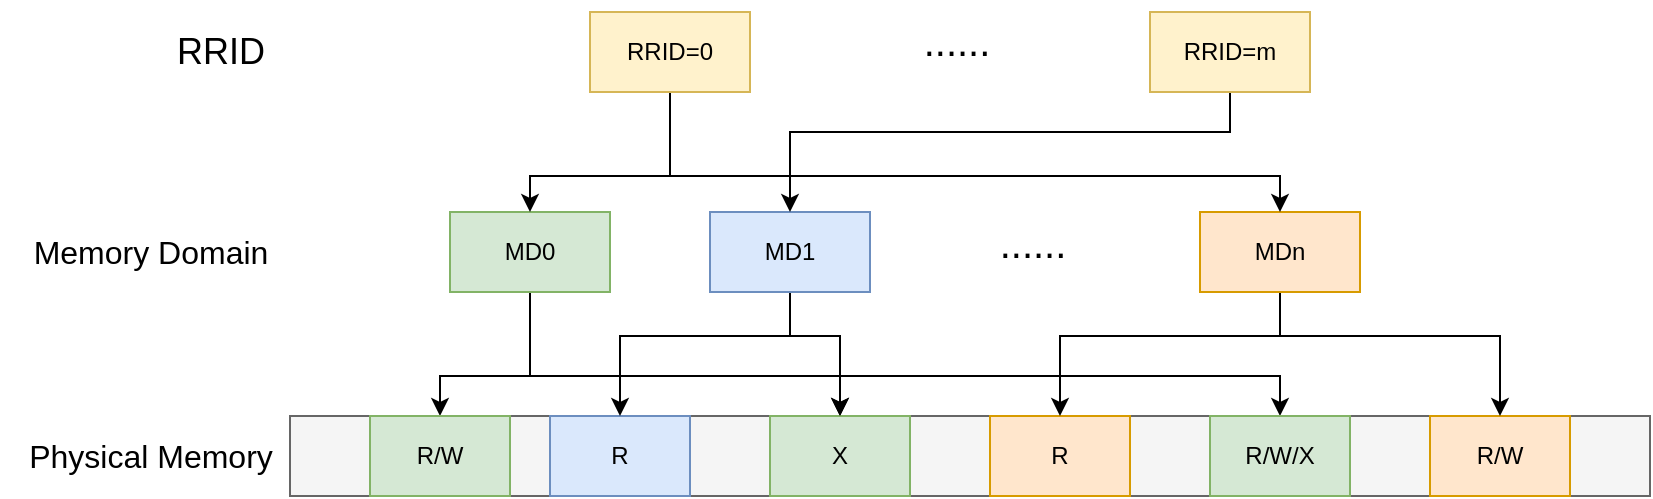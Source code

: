 <mxfile version="26.2.14">
  <diagram name="第 1 页" id="-V-9v0B28fyK_M-3J3HF">
    <mxGraphModel dx="2042" dy="682" grid="1" gridSize="10" guides="1" tooltips="1" connect="1" arrows="1" fold="1" page="1" pageScale="1" pageWidth="827" pageHeight="1169" math="0" shadow="0">
      <root>
        <mxCell id="0" />
        <mxCell id="1" parent="0" />
        <mxCell id="GmOn8fcNfuMTC3SfBIn7-1" value="" style="rounded=0;whiteSpace=wrap;html=1;fillColor=#f5f5f5;fontColor=#333333;strokeColor=#666666;" vertex="1" parent="1">
          <mxGeometry x="80" y="720" width="680" height="40" as="geometry" />
        </mxCell>
        <mxCell id="GmOn8fcNfuMTC3SfBIn7-10" style="edgeStyle=orthogonalEdgeStyle;rounded=0;orthogonalLoop=1;jettySize=auto;html=1;" edge="1" parent="1" source="GmOn8fcNfuMTC3SfBIn7-3" target="GmOn8fcNfuMTC3SfBIn7-4">
          <mxGeometry relative="1" as="geometry">
            <Array as="points">
              <mxPoint x="200" y="700" />
              <mxPoint x="155" y="700" />
            </Array>
          </mxGeometry>
        </mxCell>
        <mxCell id="GmOn8fcNfuMTC3SfBIn7-11" style="edgeStyle=orthogonalEdgeStyle;rounded=0;orthogonalLoop=1;jettySize=auto;html=1;exitX=0.5;exitY=1;exitDx=0;exitDy=0;" edge="1" parent="1" source="GmOn8fcNfuMTC3SfBIn7-3" target="GmOn8fcNfuMTC3SfBIn7-5">
          <mxGeometry relative="1" as="geometry">
            <Array as="points">
              <mxPoint x="200" y="700" />
              <mxPoint x="355" y="700" />
            </Array>
          </mxGeometry>
        </mxCell>
        <mxCell id="GmOn8fcNfuMTC3SfBIn7-12" style="edgeStyle=orthogonalEdgeStyle;rounded=0;orthogonalLoop=1;jettySize=auto;html=1;exitX=0.5;exitY=1;exitDx=0;exitDy=0;" edge="1" parent="1" source="GmOn8fcNfuMTC3SfBIn7-3" target="GmOn8fcNfuMTC3SfBIn7-8">
          <mxGeometry relative="1" as="geometry">
            <Array as="points">
              <mxPoint x="200" y="700" />
              <mxPoint x="575" y="700" />
            </Array>
          </mxGeometry>
        </mxCell>
        <mxCell id="GmOn8fcNfuMTC3SfBIn7-3" value="MD0" style="rounded=0;whiteSpace=wrap;html=1;fillColor=#d5e8d4;strokeColor=#82b366;" vertex="1" parent="1">
          <mxGeometry x="160" y="618" width="80" height="40" as="geometry" />
        </mxCell>
        <mxCell id="GmOn8fcNfuMTC3SfBIn7-4" value="R/W" style="rounded=0;whiteSpace=wrap;html=1;fillColor=#d5e8d4;strokeColor=#82b366;" vertex="1" parent="1">
          <mxGeometry x="120" y="720" width="70" height="40" as="geometry" />
        </mxCell>
        <mxCell id="GmOn8fcNfuMTC3SfBIn7-5" value="X" style="rounded=0;whiteSpace=wrap;html=1;fillColor=#d5e8d4;strokeColor=#82b366;" vertex="1" parent="1">
          <mxGeometry x="320" y="720" width="70" height="40" as="geometry" />
        </mxCell>
        <mxCell id="GmOn8fcNfuMTC3SfBIn7-6" value="R" style="rounded=0;whiteSpace=wrap;html=1;fillColor=#dae8fc;strokeColor=#6c8ebf;" vertex="1" parent="1">
          <mxGeometry x="210" y="720" width="70" height="40" as="geometry" />
        </mxCell>
        <mxCell id="GmOn8fcNfuMTC3SfBIn7-7" value="R" style="rounded=0;whiteSpace=wrap;html=1;fillColor=#ffe6cc;strokeColor=#d79b00;" vertex="1" parent="1">
          <mxGeometry x="430" y="720" width="70" height="40" as="geometry" />
        </mxCell>
        <mxCell id="GmOn8fcNfuMTC3SfBIn7-8" value="R/W/X" style="rounded=0;whiteSpace=wrap;html=1;fillColor=#d5e8d4;strokeColor=#82b366;" vertex="1" parent="1">
          <mxGeometry x="540" y="720" width="70" height="40" as="geometry" />
        </mxCell>
        <mxCell id="GmOn8fcNfuMTC3SfBIn7-9" value="R/W" style="rounded=0;whiteSpace=wrap;html=1;fillColor=#ffe6cc;strokeColor=#d79b00;" vertex="1" parent="1">
          <mxGeometry x="650" y="720" width="70" height="40" as="geometry" />
        </mxCell>
        <mxCell id="GmOn8fcNfuMTC3SfBIn7-14" style="edgeStyle=orthogonalEdgeStyle;rounded=0;orthogonalLoop=1;jettySize=auto;html=1;entryX=0.5;entryY=0;entryDx=0;entryDy=0;exitX=0.5;exitY=1;exitDx=0;exitDy=0;" edge="1" parent="1" source="GmOn8fcNfuMTC3SfBIn7-13" target="GmOn8fcNfuMTC3SfBIn7-6">
          <mxGeometry relative="1" as="geometry">
            <Array as="points">
              <mxPoint x="330" y="680" />
              <mxPoint x="245" y="680" />
            </Array>
          </mxGeometry>
        </mxCell>
        <mxCell id="GmOn8fcNfuMTC3SfBIn7-29" style="edgeStyle=orthogonalEdgeStyle;rounded=0;orthogonalLoop=1;jettySize=auto;html=1;entryX=0.5;entryY=0;entryDx=0;entryDy=0;" edge="1" parent="1" source="GmOn8fcNfuMTC3SfBIn7-13" target="GmOn8fcNfuMTC3SfBIn7-5">
          <mxGeometry relative="1" as="geometry">
            <Array as="points">
              <mxPoint x="330" y="680" />
              <mxPoint x="355" y="680" />
            </Array>
          </mxGeometry>
        </mxCell>
        <mxCell id="GmOn8fcNfuMTC3SfBIn7-13" value="MD1" style="rounded=0;whiteSpace=wrap;html=1;fillColor=#dae8fc;strokeColor=#6c8ebf;" vertex="1" parent="1">
          <mxGeometry x="290" y="618" width="80" height="40" as="geometry" />
        </mxCell>
        <mxCell id="GmOn8fcNfuMTC3SfBIn7-16" style="edgeStyle=orthogonalEdgeStyle;rounded=0;orthogonalLoop=1;jettySize=auto;html=1;entryX=0.5;entryY=0;entryDx=0;entryDy=0;exitX=0.5;exitY=1;exitDx=0;exitDy=0;" edge="1" parent="1" source="GmOn8fcNfuMTC3SfBIn7-15" target="GmOn8fcNfuMTC3SfBIn7-7">
          <mxGeometry relative="1" as="geometry">
            <Array as="points">
              <mxPoint x="575" y="680" />
              <mxPoint x="465" y="680" />
            </Array>
          </mxGeometry>
        </mxCell>
        <mxCell id="GmOn8fcNfuMTC3SfBIn7-17" style="edgeStyle=orthogonalEdgeStyle;rounded=0;orthogonalLoop=1;jettySize=auto;html=1;exitX=0.5;exitY=1;exitDx=0;exitDy=0;" edge="1" parent="1" source="GmOn8fcNfuMTC3SfBIn7-15" target="GmOn8fcNfuMTC3SfBIn7-9">
          <mxGeometry relative="1" as="geometry">
            <Array as="points">
              <mxPoint x="575" y="680" />
              <mxPoint x="685" y="680" />
            </Array>
          </mxGeometry>
        </mxCell>
        <mxCell id="GmOn8fcNfuMTC3SfBIn7-15" value="MDn" style="rounded=0;whiteSpace=wrap;html=1;fillColor=#ffe6cc;strokeColor=#d79b00;" vertex="1" parent="1">
          <mxGeometry x="535" y="618" width="80" height="40" as="geometry" />
        </mxCell>
        <mxCell id="GmOn8fcNfuMTC3SfBIn7-18" value="&lt;font style=&quot;font-size: 20px;&quot;&gt;......&lt;/font&gt;" style="text;html=1;align=center;verticalAlign=middle;resizable=0;points=[];autosize=1;strokeColor=none;fillColor=none;" vertex="1" parent="1">
          <mxGeometry x="421" y="613" width="60" height="40" as="geometry" />
        </mxCell>
        <mxCell id="GmOn8fcNfuMTC3SfBIn7-21" style="edgeStyle=orthogonalEdgeStyle;rounded=0;orthogonalLoop=1;jettySize=auto;html=1;entryX=0.5;entryY=0;entryDx=0;entryDy=0;" edge="1" parent="1" source="GmOn8fcNfuMTC3SfBIn7-20" target="GmOn8fcNfuMTC3SfBIn7-3">
          <mxGeometry relative="1" as="geometry">
            <Array as="points">
              <mxPoint x="270" y="600" />
              <mxPoint x="200" y="600" />
            </Array>
          </mxGeometry>
        </mxCell>
        <mxCell id="GmOn8fcNfuMTC3SfBIn7-22" style="edgeStyle=orthogonalEdgeStyle;rounded=0;orthogonalLoop=1;jettySize=auto;html=1;exitX=0.5;exitY=1;exitDx=0;exitDy=0;" edge="1" parent="1" source="GmOn8fcNfuMTC3SfBIn7-20" target="GmOn8fcNfuMTC3SfBIn7-15">
          <mxGeometry relative="1" as="geometry">
            <Array as="points">
              <mxPoint x="270" y="600" />
              <mxPoint x="575" y="600" />
            </Array>
          </mxGeometry>
        </mxCell>
        <mxCell id="GmOn8fcNfuMTC3SfBIn7-20" value="RRID=0" style="rounded=0;whiteSpace=wrap;html=1;fillColor=#fff2cc;strokeColor=#d6b656;" vertex="1" parent="1">
          <mxGeometry x="230" y="518" width="80" height="40" as="geometry" />
        </mxCell>
        <mxCell id="GmOn8fcNfuMTC3SfBIn7-23" value="&lt;font style=&quot;font-size: 20px;&quot;&gt;......&lt;/font&gt;" style="text;html=1;align=center;verticalAlign=middle;resizable=0;points=[];autosize=1;strokeColor=none;fillColor=none;" vertex="1" parent="1">
          <mxGeometry x="383" y="512" width="60" height="40" as="geometry" />
        </mxCell>
        <mxCell id="GmOn8fcNfuMTC3SfBIn7-25" style="edgeStyle=orthogonalEdgeStyle;rounded=0;orthogonalLoop=1;jettySize=auto;html=1;entryX=0.5;entryY=0;entryDx=0;entryDy=0;exitX=0.5;exitY=1;exitDx=0;exitDy=0;" edge="1" parent="1" source="GmOn8fcNfuMTC3SfBIn7-24" target="GmOn8fcNfuMTC3SfBIn7-13">
          <mxGeometry relative="1" as="geometry">
            <Array as="points">
              <mxPoint x="550" y="578" />
              <mxPoint x="330" y="578" />
            </Array>
          </mxGeometry>
        </mxCell>
        <mxCell id="GmOn8fcNfuMTC3SfBIn7-24" value="RRID=m" style="rounded=0;whiteSpace=wrap;html=1;fillColor=#fff2cc;strokeColor=#d6b656;" vertex="1" parent="1">
          <mxGeometry x="510" y="518" width="80" height="40" as="geometry" />
        </mxCell>
        <mxCell id="GmOn8fcNfuMTC3SfBIn7-26" value="&lt;font style=&quot;font-size: 18px;&quot;&gt;RRID&lt;/font&gt;" style="text;html=1;align=center;verticalAlign=middle;resizable=0;points=[];autosize=1;strokeColor=none;fillColor=none;" vertex="1" parent="1">
          <mxGeometry x="10" y="518" width="70" height="40" as="geometry" />
        </mxCell>
        <mxCell id="GmOn8fcNfuMTC3SfBIn7-27" value="&lt;font style=&quot;font-size: 16px;&quot;&gt;Memory Domain&lt;/font&gt;" style="text;html=1;align=center;verticalAlign=middle;resizable=0;points=[];autosize=1;strokeColor=none;fillColor=none;" vertex="1" parent="1">
          <mxGeometry x="-60" y="623" width="140" height="30" as="geometry" />
        </mxCell>
        <mxCell id="GmOn8fcNfuMTC3SfBIn7-28" value="&lt;font style=&quot;font-size: 16px;&quot;&gt;Physical Memory&lt;/font&gt;" style="text;html=1;align=center;verticalAlign=middle;resizable=0;points=[];autosize=1;strokeColor=none;fillColor=none;" vertex="1" parent="1">
          <mxGeometry x="-65" y="725" width="150" height="30" as="geometry" />
        </mxCell>
      </root>
    </mxGraphModel>
  </diagram>
</mxfile>
